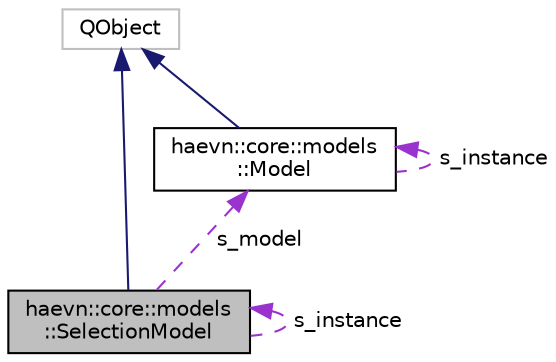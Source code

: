 digraph "haevn::core::models::SelectionModel"
{
 // LATEX_PDF_SIZE
  edge [fontname="Helvetica",fontsize="10",labelfontname="Helvetica",labelfontsize="10"];
  node [fontname="Helvetica",fontsize="10",shape=record];
  Node2 [label="haevn::core::models\l::SelectionModel",height=0.2,width=0.4,color="black", fillcolor="grey75", style="filled", fontcolor="black",tooltip="This class represent the current selection data."];
  Node3 -> Node2 [dir="back",color="midnightblue",fontsize="10",style="solid",fontname="Helvetica"];
  Node3 [label="QObject",height=0.2,width=0.4,color="grey75", fillcolor="white", style="filled",tooltip=" "];
  Node4 -> Node2 [dir="back",color="darkorchid3",fontsize="10",style="dashed",label=" s_model" ,fontname="Helvetica"];
  Node4 [label="haevn::core::models\l::Model",height=0.2,width=0.4,color="black", fillcolor="white", style="filled",URL="$classhaevn_1_1core_1_1models_1_1_model.html",tooltip="This class represent the application data."];
  Node3 -> Node4 [dir="back",color="midnightblue",fontsize="10",style="solid",fontname="Helvetica"];
  Node4 -> Node4 [dir="back",color="darkorchid3",fontsize="10",style="dashed",label=" s_instance" ,fontname="Helvetica"];
  Node2 -> Node2 [dir="back",color="darkorchid3",fontsize="10",style="dashed",label=" s_instance" ,fontname="Helvetica"];
}
